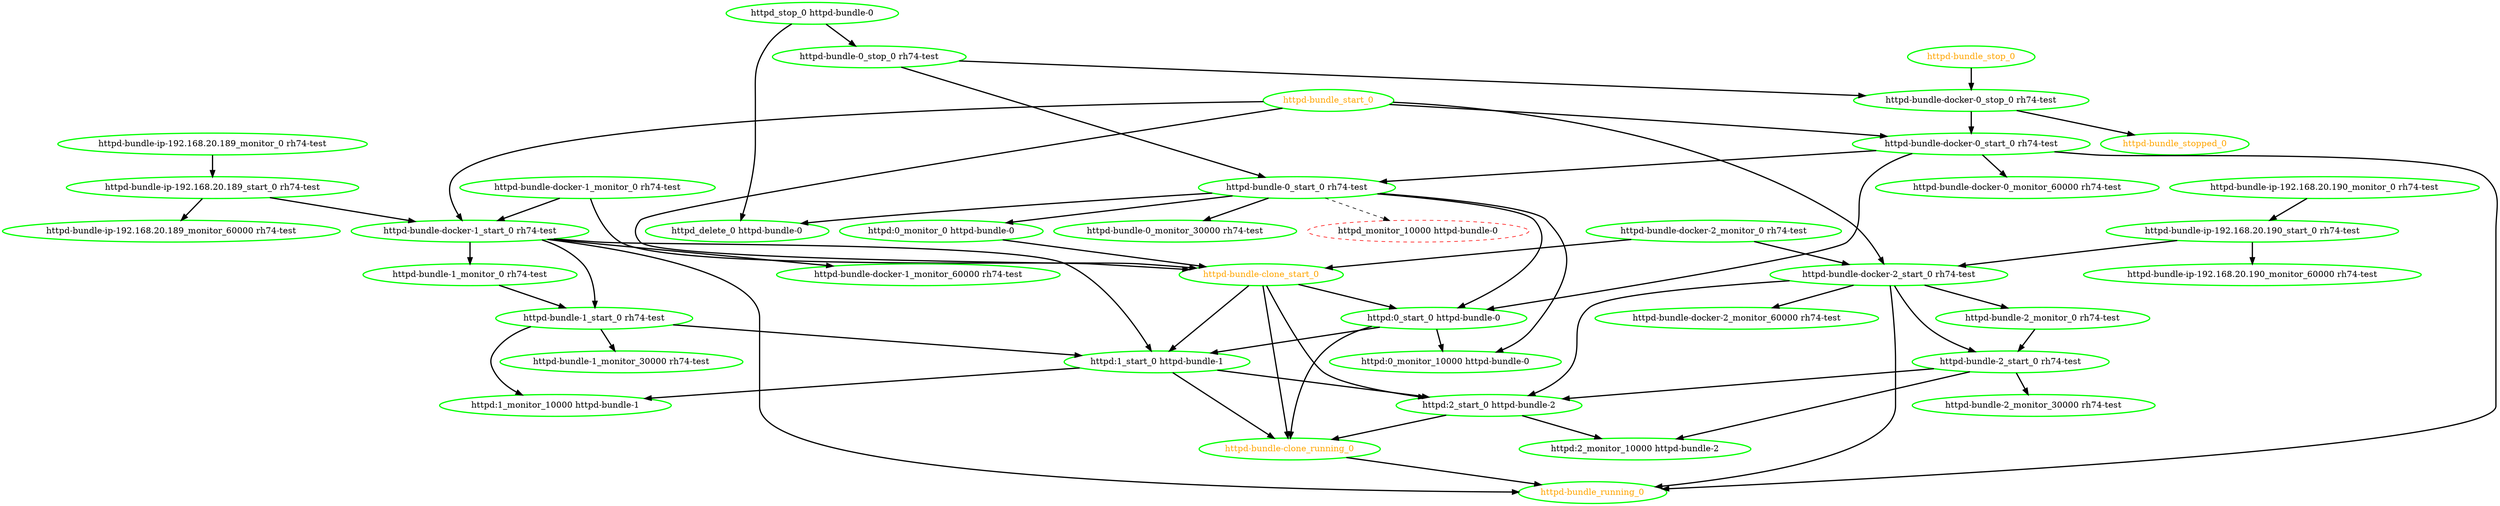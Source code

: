 digraph "g" {
"httpd-bundle-0_monitor_30000 rh74-test" [ style=bold color="green" fontcolor="black"]
"httpd-bundle-0_start_0 rh74-test" -> "httpd-bundle-0_monitor_30000 rh74-test" [ style = bold]
"httpd-bundle-0_start_0 rh74-test" -> "httpd:0_monitor_0 httpd-bundle-0" [ style = bold]
"httpd-bundle-0_start_0 rh74-test" -> "httpd:0_monitor_10000 httpd-bundle-0" [ style = bold]
"httpd-bundle-0_start_0 rh74-test" -> "httpd:0_start_0 httpd-bundle-0" [ style = bold]
"httpd-bundle-0_start_0 rh74-test" -> "httpd_delete_0 httpd-bundle-0" [ style = bold]
"httpd-bundle-0_start_0 rh74-test" -> "httpd_monitor_10000 httpd-bundle-0" [ style = dashed]
"httpd-bundle-0_start_0 rh74-test" [ style=bold color="green" fontcolor="black"]
"httpd-bundle-0_stop_0 rh74-test" -> "httpd-bundle-0_start_0 rh74-test" [ style = bold]
"httpd-bundle-0_stop_0 rh74-test" -> "httpd-bundle-docker-0_stop_0 rh74-test" [ style = bold]
"httpd-bundle-0_stop_0 rh74-test" [ style=bold color="green" fontcolor="black"]
"httpd-bundle-1_monitor_0 rh74-test" -> "httpd-bundle-1_start_0 rh74-test" [ style = bold]
"httpd-bundle-1_monitor_0 rh74-test" [ style=bold color="green" fontcolor="black"]
"httpd-bundle-1_monitor_30000 rh74-test" [ style=bold color="green" fontcolor="black"]
"httpd-bundle-1_start_0 rh74-test" -> "httpd-bundle-1_monitor_30000 rh74-test" [ style = bold]
"httpd-bundle-1_start_0 rh74-test" -> "httpd:1_monitor_10000 httpd-bundle-1" [ style = bold]
"httpd-bundle-1_start_0 rh74-test" -> "httpd:1_start_0 httpd-bundle-1" [ style = bold]
"httpd-bundle-1_start_0 rh74-test" [ style=bold color="green" fontcolor="black"]
"httpd-bundle-2_monitor_0 rh74-test" -> "httpd-bundle-2_start_0 rh74-test" [ style = bold]
"httpd-bundle-2_monitor_0 rh74-test" [ style=bold color="green" fontcolor="black"]
"httpd-bundle-2_monitor_30000 rh74-test" [ style=bold color="green" fontcolor="black"]
"httpd-bundle-2_start_0 rh74-test" -> "httpd-bundle-2_monitor_30000 rh74-test" [ style = bold]
"httpd-bundle-2_start_0 rh74-test" -> "httpd:2_monitor_10000 httpd-bundle-2" [ style = bold]
"httpd-bundle-2_start_0 rh74-test" -> "httpd:2_start_0 httpd-bundle-2" [ style = bold]
"httpd-bundle-2_start_0 rh74-test" [ style=bold color="green" fontcolor="black"]
"httpd-bundle-clone_running_0" -> "httpd-bundle_running_0" [ style = bold]
"httpd-bundle-clone_running_0" [ style=bold color="green" fontcolor="orange"]
"httpd-bundle-clone_start_0" -> "httpd-bundle-clone_running_0" [ style = bold]
"httpd-bundle-clone_start_0" -> "httpd:0_start_0 httpd-bundle-0" [ style = bold]
"httpd-bundle-clone_start_0" -> "httpd:1_start_0 httpd-bundle-1" [ style = bold]
"httpd-bundle-clone_start_0" -> "httpd:2_start_0 httpd-bundle-2" [ style = bold]
"httpd-bundle-clone_start_0" [ style=bold color="green" fontcolor="orange"]
"httpd-bundle-docker-0_monitor_60000 rh74-test" [ style=bold color="green" fontcolor="black"]
"httpd-bundle-docker-0_start_0 rh74-test" -> "httpd-bundle-0_start_0 rh74-test" [ style = bold]
"httpd-bundle-docker-0_start_0 rh74-test" -> "httpd-bundle-docker-0_monitor_60000 rh74-test" [ style = bold]
"httpd-bundle-docker-0_start_0 rh74-test" -> "httpd-bundle_running_0" [ style = bold]
"httpd-bundle-docker-0_start_0 rh74-test" -> "httpd:0_start_0 httpd-bundle-0" [ style = bold]
"httpd-bundle-docker-0_start_0 rh74-test" [ style=bold color="green" fontcolor="black"]
"httpd-bundle-docker-0_stop_0 rh74-test" -> "httpd-bundle-docker-0_start_0 rh74-test" [ style = bold]
"httpd-bundle-docker-0_stop_0 rh74-test" -> "httpd-bundle_stopped_0" [ style = bold]
"httpd-bundle-docker-0_stop_0 rh74-test" [ style=bold color="green" fontcolor="black"]
"httpd-bundle-docker-1_monitor_0 rh74-test" -> "httpd-bundle-clone_start_0" [ style = bold]
"httpd-bundle-docker-1_monitor_0 rh74-test" -> "httpd-bundle-docker-1_start_0 rh74-test" [ style = bold]
"httpd-bundle-docker-1_monitor_0 rh74-test" [ style=bold color="green" fontcolor="black"]
"httpd-bundle-docker-1_monitor_60000 rh74-test" [ style=bold color="green" fontcolor="black"]
"httpd-bundle-docker-1_start_0 rh74-test" -> "httpd-bundle-1_monitor_0 rh74-test" [ style = bold]
"httpd-bundle-docker-1_start_0 rh74-test" -> "httpd-bundle-1_start_0 rh74-test" [ style = bold]
"httpd-bundle-docker-1_start_0 rh74-test" -> "httpd-bundle-docker-1_monitor_60000 rh74-test" [ style = bold]
"httpd-bundle-docker-1_start_0 rh74-test" -> "httpd-bundle_running_0" [ style = bold]
"httpd-bundle-docker-1_start_0 rh74-test" -> "httpd:1_start_0 httpd-bundle-1" [ style = bold]
"httpd-bundle-docker-1_start_0 rh74-test" [ style=bold color="green" fontcolor="black"]
"httpd-bundle-docker-2_monitor_0 rh74-test" -> "httpd-bundle-clone_start_0" [ style = bold]
"httpd-bundle-docker-2_monitor_0 rh74-test" -> "httpd-bundle-docker-2_start_0 rh74-test" [ style = bold]
"httpd-bundle-docker-2_monitor_0 rh74-test" [ style=bold color="green" fontcolor="black"]
"httpd-bundle-docker-2_monitor_60000 rh74-test" [ style=bold color="green" fontcolor="black"]
"httpd-bundle-docker-2_start_0 rh74-test" -> "httpd-bundle-2_monitor_0 rh74-test" [ style = bold]
"httpd-bundle-docker-2_start_0 rh74-test" -> "httpd-bundle-2_start_0 rh74-test" [ style = bold]
"httpd-bundle-docker-2_start_0 rh74-test" -> "httpd-bundle-docker-2_monitor_60000 rh74-test" [ style = bold]
"httpd-bundle-docker-2_start_0 rh74-test" -> "httpd-bundle_running_0" [ style = bold]
"httpd-bundle-docker-2_start_0 rh74-test" -> "httpd:2_start_0 httpd-bundle-2" [ style = bold]
"httpd-bundle-docker-2_start_0 rh74-test" [ style=bold color="green" fontcolor="black"]
"httpd-bundle-ip-192.168.20.189_monitor_0 rh74-test" -> "httpd-bundle-ip-192.168.20.189_start_0 rh74-test" [ style = bold]
"httpd-bundle-ip-192.168.20.189_monitor_0 rh74-test" [ style=bold color="green" fontcolor="black"]
"httpd-bundle-ip-192.168.20.189_monitor_60000 rh74-test" [ style=bold color="green" fontcolor="black"]
"httpd-bundle-ip-192.168.20.189_start_0 rh74-test" -> "httpd-bundle-docker-1_start_0 rh74-test" [ style = bold]
"httpd-bundle-ip-192.168.20.189_start_0 rh74-test" -> "httpd-bundle-ip-192.168.20.189_monitor_60000 rh74-test" [ style = bold]
"httpd-bundle-ip-192.168.20.189_start_0 rh74-test" [ style=bold color="green" fontcolor="black"]
"httpd-bundle-ip-192.168.20.190_monitor_0 rh74-test" -> "httpd-bundle-ip-192.168.20.190_start_0 rh74-test" [ style = bold]
"httpd-bundle-ip-192.168.20.190_monitor_0 rh74-test" [ style=bold color="green" fontcolor="black"]
"httpd-bundle-ip-192.168.20.190_monitor_60000 rh74-test" [ style=bold color="green" fontcolor="black"]
"httpd-bundle-ip-192.168.20.190_start_0 rh74-test" -> "httpd-bundle-docker-2_start_0 rh74-test" [ style = bold]
"httpd-bundle-ip-192.168.20.190_start_0 rh74-test" -> "httpd-bundle-ip-192.168.20.190_monitor_60000 rh74-test" [ style = bold]
"httpd-bundle-ip-192.168.20.190_start_0 rh74-test" [ style=bold color="green" fontcolor="black"]
"httpd-bundle_running_0" [ style=bold color="green" fontcolor="orange"]
"httpd-bundle_start_0" -> "httpd-bundle-clone_start_0" [ style = bold]
"httpd-bundle_start_0" -> "httpd-bundle-docker-0_start_0 rh74-test" [ style = bold]
"httpd-bundle_start_0" -> "httpd-bundle-docker-1_start_0 rh74-test" [ style = bold]
"httpd-bundle_start_0" -> "httpd-bundle-docker-2_start_0 rh74-test" [ style = bold]
"httpd-bundle_start_0" [ style=bold color="green" fontcolor="orange"]
"httpd-bundle_stop_0" -> "httpd-bundle-docker-0_stop_0 rh74-test" [ style = bold]
"httpd-bundle_stop_0" [ style=bold color="green" fontcolor="orange"]
"httpd-bundle_stopped_0" [ style=bold color="green" fontcolor="orange"]
"httpd:0_monitor_0 httpd-bundle-0" -> "httpd-bundle-clone_start_0" [ style = bold]
"httpd:0_monitor_0 httpd-bundle-0" [ style=bold color="green" fontcolor="black"]
"httpd:0_monitor_10000 httpd-bundle-0" [ style=bold color="green" fontcolor="black"]
"httpd:0_start_0 httpd-bundle-0" -> "httpd-bundle-clone_running_0" [ style = bold]
"httpd:0_start_0 httpd-bundle-0" -> "httpd:0_monitor_10000 httpd-bundle-0" [ style = bold]
"httpd:0_start_0 httpd-bundle-0" -> "httpd:1_start_0 httpd-bundle-1" [ style = bold]
"httpd:0_start_0 httpd-bundle-0" [ style=bold color="green" fontcolor="black"]
"httpd:1_monitor_10000 httpd-bundle-1" [ style=bold color="green" fontcolor="black"]
"httpd:1_start_0 httpd-bundle-1" -> "httpd-bundle-clone_running_0" [ style = bold]
"httpd:1_start_0 httpd-bundle-1" -> "httpd:1_monitor_10000 httpd-bundle-1" [ style = bold]
"httpd:1_start_0 httpd-bundle-1" -> "httpd:2_start_0 httpd-bundle-2" [ style = bold]
"httpd:1_start_0 httpd-bundle-1" [ style=bold color="green" fontcolor="black"]
"httpd:2_monitor_10000 httpd-bundle-2" [ style=bold color="green" fontcolor="black"]
"httpd:2_start_0 httpd-bundle-2" -> "httpd-bundle-clone_running_0" [ style = bold]
"httpd:2_start_0 httpd-bundle-2" -> "httpd:2_monitor_10000 httpd-bundle-2" [ style = bold]
"httpd:2_start_0 httpd-bundle-2" [ style=bold color="green" fontcolor="black"]
"httpd_delete_0 httpd-bundle-0" [ style=bold color="green" fontcolor="black"]
"httpd_monitor_10000 httpd-bundle-0" [ style=dashed color="red" fontcolor="black"]
"httpd_stop_0 httpd-bundle-0" -> "httpd-bundle-0_stop_0 rh74-test" [ style = bold]
"httpd_stop_0 httpd-bundle-0" -> "httpd_delete_0 httpd-bundle-0" [ style = bold]
"httpd_stop_0 httpd-bundle-0" [ style=bold color="green" fontcolor="black"]
}
